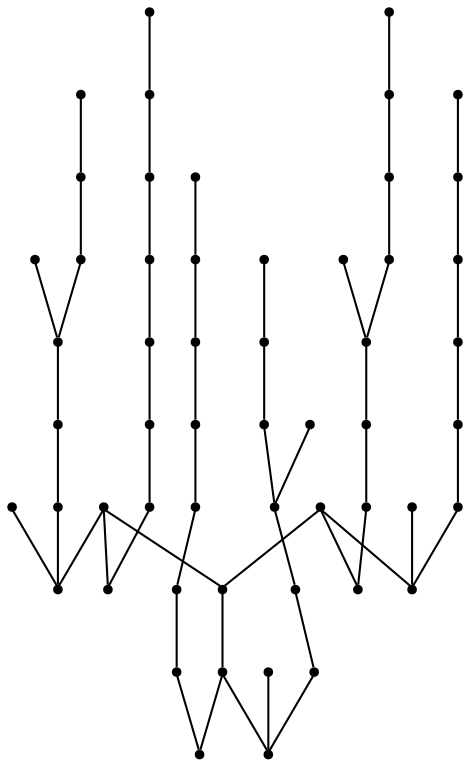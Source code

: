 graph {
  node [shape=point,comment="{\"directed\":false,\"doi\":\"10.1007/3-540-44541-2_35\",\"figure\":\"7\"}"]

  v0 [pos="1387.2500101725261,589.8273040309091"]
  v1 [pos="1334.2500050862632,589.8273040309091"]
  v2 [pos="1387.2500101725261,722.8272328232268"]
  v3 [pos="1334.2500050862632,722.8272328232268"]
  v4 [pos="1334.2500050862632,456.8272480820159"]
  v5 [pos="1334.2500050862632,509.82725316827896"]
  v6 [pos="1334.2500050862632,549.827278599594"]
  v7 [pos="1334.2500050862632,642.8273091171721"]
  v8 [pos="1334.2500050862632,682.8272709701995"]
  v9 [pos="1280.7500203450522,456.8272480820159"]
  v10 [pos="1227.750015258789,456.8272480820159"]
  v11 [pos="1280.7500203450522,775.8272379094899"]
  v12 [pos="1227.750015258789,722.8272328232268"]
  v13 [pos="1067.7500406901042,829.3272226507008"]
  v14 [pos="1227.750015258789,509.82725316827884"]
  v15 [pos="1227.750015258789,549.827278599594"]
  v16 [pos="1227.750015258789,589.8273040309091"]
  v17 [pos="1227.750015258789,642.8273091171721"]
  v18 [pos="1227.750015258789,682.8272709701995"]
  v19 [pos="1174.2500305175781,456.8272480820158"]
  v20 [pos="1121.2500254313152,456.8272480820159"]
  v21 [pos="1174.2500305175781,589.8273040309091"]
  v22 [pos="1121.2500254313152,589.8273040309091"]
  v23 [pos="1121.2500254313152,509.82725316827896"]
  v24 [pos="1121.2500254313152,549.827278599594"]
  v25 [pos="1121.2500254313152,642.8273091171721"]
  v26 [pos="1121.2500254313152,682.8272709701995"]
  v27 [pos="1121.2500254313152,722.8272328232268"]
  v28 [pos="1067.7500406901042,722.8272328232268"]
  v29 [pos="1014.7500356038413,722.8272328232268"]
  v30 [pos="1067.7500406901042,775.8272379094899"]
  v31 [pos="855.2499930063884,775.8272379094899"]
  v32 [pos="1014.7500356038413,456.8272480820159"]
  v33 [pos="1014.7500356038412,509.82725316827896"]
  v34 [pos="1014.7500356038412,549.827278599594"]
  v35 [pos="1014.7500356038413,589.8273040309091"]
  v36 [pos="1014.7500356038412,642.8273091171721"]
  v37 [pos="1014.7500356038412,682.8272709701995"]
  v38 [pos="961.2500190734864,456.8272480820158"]
  v39 [pos="908.2499980926515,456.8272480820159"]
  v40 [pos="908.2499980926515,509.82725316827896"]
  v41 [pos="908.2499980926515,549.827278599594"]
  v42 [pos="908.2499980926514,589.8273040309091"]
  v43 [pos="908.2499980926515,642.8273091171721"]
  v44 [pos="908.2499980926514,682.8272709701995"]
  v45 [pos="908.2499980926515,722.8272328232268"]
  v46 [pos="855.2499930063884,589.8273040309091"]
  v47 [pos="801.7499923706055,589.8273040309091"]
  v48 [pos="855.2499930063884,722.8272328232268"]
  v49 [pos="801.7499923706055,722.8272328232268"]
  v50 [pos="801.7499923706055,456.8272480820158"]
  v51 [pos="801.7499923706056,509.82725316827896"]
  v52 [pos="801.7499923706055,549.827278599594"]
  v53 [pos="801.7499923706055,642.8273091171721"]
  v54 [pos="801.7499923706055,682.8272709701995"]

  v0 -- v1 [id="-1",pos="1387.2500101725261,589.8273040309091 1334.2500050862632,589.8273040309091 1334.2500050862632,589.8273040309091 1334.2500050862632,589.8273040309091"]
  v53 -- v54 [id="-2",pos="801.7499923706055,642.8273091171721 801.7499923706055,682.8272709701995 801.7499923706055,682.8272709701995 801.7499923706055,682.8272709701995"]
  v54 -- v49 [id="-3",pos="801.7499923706055,682.8272709701995 801.7499923706055,722.8272328232268 801.7499923706055,722.8272328232268 801.7499923706055,722.8272328232268"]
  v47 -- v53 [id="-4",pos="801.7499923706055,589.8273040309091 801.7499923706055,642.8273091171721 801.7499923706055,642.8273091171721 801.7499923706055,642.8273091171721"]
  v51 -- v52 [id="-5",pos="801.7499923706056,509.82725316827896 801.7499923706055,549.827278599594 801.7499923706055,549.827278599594 801.7499923706055,549.827278599594"]
  v52 -- v47 [id="-6",pos="801.7499923706055,549.827278599594 801.7499923706055,589.8273040309091 801.7499923706055,589.8273040309091 801.7499923706055,589.8273040309091"]
  v50 -- v51 [id="-7",pos="801.7499923706055,456.8272480820158 801.7499923706056,509.82725316827896 801.7499923706056,509.82725316827896 801.7499923706056,509.82725316827896"]
  v31 -- v45 [id="-8",pos="855.2499930063884,775.8272379094899 908.2499980926515,722.8272328232268 908.2499980926515,722.8272328232268 908.2499980926515,722.8272328232268"]
  v31 -- v49 [id="-9",pos="855.2499930063884,775.8272379094899 801.7499923706055,722.8272328232268 801.7499923706055,722.8272328232268 801.7499923706055,722.8272328232268"]
  v48 -- v49 [id="-10",pos="855.2499930063884,722.8272328232268 801.7499923706055,722.8272328232268 801.7499923706055,722.8272328232268 801.7499923706055,722.8272328232268"]
  v46 -- v47 [id="-11",pos="855.2499930063884,589.8273040309091 801.7499923706055,589.8273040309091 801.7499923706055,589.8273040309091 801.7499923706055,589.8273040309091"]
  v43 -- v44 [id="-12",pos="908.2499980926515,642.8273091171721 908.2499980926514,682.8272709701995 908.2499980926514,682.8272709701995 908.2499980926514,682.8272709701995"]
  v44 -- v45 [id="-13",pos="908.2499980926514,682.8272709701995 908.2499980926515,722.8272328232268 908.2499980926515,722.8272328232268 908.2499980926515,722.8272328232268"]
  v42 -- v43 [id="-14",pos="908.2499980926514,589.8273040309091 908.2499980926515,642.8273091171721 908.2499980926515,642.8273091171721 908.2499980926515,642.8273091171721"]
  v40 -- v41 [id="-15",pos="908.2499980926515,509.82725316827896 908.2499980926515,549.827278599594 908.2499980926515,549.827278599594 908.2499980926515,549.827278599594"]
  v41 -- v42 [id="-16",pos="908.2499980926515,549.827278599594 908.2499980926514,589.8273040309091 908.2499980926514,589.8273040309091 908.2499980926514,589.8273040309091"]
  v39 -- v40 [id="-17",pos="908.2499980926515,456.8272480820159 908.2499980926515,509.82725316827896 908.2499980926515,509.82725316827896 908.2499980926515,509.82725316827896"]
  v38 -- v39 [id="-18",pos="961.2500190734864,456.8272480820158 908.2499980926515,456.8272480820159 908.2499980926515,456.8272480820159 908.2499980926515,456.8272480820159"]
  v36 -- v37 [id="-19",pos="1014.7500356038412,642.8273091171721 1014.7500356038412,682.8272709701995 1014.7500356038412,682.8272709701995 1014.7500356038412,682.8272709701995"]
  v37 -- v29 [id="-20",pos="1014.7500356038412,682.8272709701995 1014.7500356038413,722.8272328232268 1014.7500356038413,722.8272328232268 1014.7500356038413,722.8272328232268"]
  v35 -- v36 [id="-21",pos="1014.7500356038413,589.8273040309091 1014.7500356038412,642.8273091171721 1014.7500356038412,642.8273091171721 1014.7500356038412,642.8273091171721"]
  v33 -- v34 [id="-22",pos="1014.7500356038412,509.82725316827896 1014.7500356038412,549.827278599594 1014.7500356038412,549.827278599594 1014.7500356038412,549.827278599594"]
  v34 -- v35 [id="-23",pos="1014.7500356038412,549.827278599594 1014.7500356038413,589.8273040309091 1014.7500356038413,589.8273040309091 1014.7500356038413,589.8273040309091"]
  v32 -- v33 [id="-24",pos="1014.7500356038413,456.8272480820159 1014.7500356038412,509.82725316827896 1014.7500356038412,509.82725316827896 1014.7500356038412,509.82725316827896"]
  v13 -- v31 [id="-25",pos="1067.7500406901042,829.3272226507008 855.2499930063884,775.8272379094899 855.2499930063884,775.8272379094899 855.2499930063884,775.8272379094899"]
  v30 -- v13 [id="-26",pos="1067.7500406901042,775.8272379094899 1067.7500406901042,829.3272226507008 1067.7500406901042,829.3272226507008 1067.7500406901042,829.3272226507008"]
  v30 -- v29 [id="-27",pos="1067.7500406901042,775.8272379094899 1014.7500356038413,722.8272328232268 1014.7500356038413,722.8272328232268 1014.7500356038413,722.8272328232268"]
  v30 -- v27 [id="-28",pos="1067.7500406901042,775.8272379094899 1121.2500254313152,722.8272328232268 1121.2500254313152,722.8272328232268 1121.2500254313152,722.8272328232268"]
  v28 -- v29 [id="-29",pos="1067.7500406901042,722.8272328232268 1014.7500356038413,722.8272328232268 1014.7500356038413,722.8272328232268 1014.7500356038413,722.8272328232268"]
  v25 -- v26 [id="-30",pos="1121.2500254313152,642.8273091171721 1121.2500254313152,682.8272709701995 1121.2500254313152,682.8272709701995 1121.2500254313152,682.8272709701995"]
  v26 -- v27 [id="-31",pos="1121.2500254313152,682.8272709701995 1121.2500254313152,722.8272328232268 1121.2500254313152,722.8272328232268 1121.2500254313152,722.8272328232268"]
  v22 -- v25 [id="-32",pos="1121.2500254313152,589.8273040309091 1121.2500254313152,642.8273091171721 1121.2500254313152,642.8273091171721 1121.2500254313152,642.8273091171721"]
  v23 -- v24 [id="-33",pos="1121.2500254313152,509.82725316827896 1121.2500254313152,549.827278599594 1121.2500254313152,549.827278599594 1121.2500254313152,549.827278599594"]
  v24 -- v22 [id="-34",pos="1121.2500254313152,549.827278599594 1121.2500254313152,589.8273040309091 1121.2500254313152,589.8273040309091 1121.2500254313152,589.8273040309091"]
  v20 -- v23 [id="-35",pos="1121.2500254313152,456.8272480820159 1121.2500254313152,509.82725316827896 1121.2500254313152,509.82725316827896 1121.2500254313152,509.82725316827896"]
  v21 -- v22 [id="-36",pos="1174.2500305175781,589.8273040309091 1121.2500254313152,589.8273040309091 1121.2500254313152,589.8273040309091 1121.2500254313152,589.8273040309091"]
  v19 -- v20 [id="-37",pos="1174.2500305175781,456.8272480820158 1121.2500254313152,456.8272480820159 1121.2500254313152,456.8272480820159 1121.2500254313152,456.8272480820159"]
  v17 -- v18 [id="-38",pos="1227.750015258789,642.8273091171721 1227.750015258789,682.8272709701995 1227.750015258789,682.8272709701995 1227.750015258789,682.8272709701995"]
  v18 -- v12 [id="-39",pos="1227.750015258789,682.8272709701995 1227.750015258789,722.8272328232268 1227.750015258789,722.8272328232268 1227.750015258789,722.8272328232268"]
  v16 -- v17 [id="-40",pos="1227.750015258789,589.8273040309091 1227.750015258789,642.8273091171721 1227.750015258789,642.8273091171721 1227.750015258789,642.8273091171721"]
  v14 -- v15 [id="-41",pos="1227.750015258789,509.82725316827884 1227.750015258789,549.827278599594 1227.750015258789,549.827278599594 1227.750015258789,549.827278599594"]
  v15 -- v16 [id="-42",pos="1227.750015258789,549.827278599594 1227.750015258789,589.8273040309091 1227.750015258789,589.8273040309091 1227.750015258789,589.8273040309091"]
  v10 -- v14 [id="-43",pos="1227.750015258789,456.8272480820159 1227.750015258789,509.82725316827884 1227.750015258789,509.82725316827884 1227.750015258789,509.82725316827884"]
  v11 -- v13 [id="-44",pos="1280.7500203450522,775.8272379094899 1067.7500406901042,829.3272226507008 1067.7500406901042,829.3272226507008 1067.7500406901042,829.3272226507008"]
  v11 -- v3 [id="-45",pos="1280.7500203450522,775.8272379094899 1334.2500050862632,722.8272328232268 1334.2500050862632,722.8272328232268 1334.2500050862632,722.8272328232268"]
  v11 -- v12 [id="-46",pos="1280.7500203450522,775.8272379094899 1227.750015258789,722.8272328232268 1227.750015258789,722.8272328232268 1227.750015258789,722.8272328232268"]
  v9 -- v10 [id="-47",pos="1280.7500203450522,456.8272480820159 1227.750015258789,456.8272480820159 1227.750015258789,456.8272480820159 1227.750015258789,456.8272480820159"]
  v7 -- v8 [id="-48",pos="1334.2500050862632,642.8273091171721 1334.2500050862632,682.8272709701995 1334.2500050862632,682.8272709701995 1334.2500050862632,682.8272709701995"]
  v8 -- v3 [id="-49",pos="1334.2500050862632,682.8272709701995 1334.2500050862632,722.8272328232268 1334.2500050862632,722.8272328232268 1334.2500050862632,722.8272328232268"]
  v1 -- v7 [id="-50",pos="1334.2500050862632,589.8273040309091 1334.2500050862632,642.8273091171721 1334.2500050862632,642.8273091171721 1334.2500050862632,642.8273091171721"]
  v5 -- v6 [id="-51",pos="1334.2500050862632,509.82725316827896 1334.2500050862632,549.827278599594 1334.2500050862632,549.827278599594 1334.2500050862632,549.827278599594"]
  v6 -- v1 [id="-52",pos="1334.2500050862632,549.827278599594 1334.2500050862632,589.8273040309091 1334.2500050862632,589.8273040309091 1334.2500050862632,589.8273040309091"]
  v4 -- v5 [id="-53",pos="1334.2500050862632,456.8272480820159 1334.2500050862632,509.82725316827896 1334.2500050862632,509.82725316827896 1334.2500050862632,509.82725316827896"]
  v2 -- v3 [id="-54",pos="1387.2500101725261,722.8272328232268 1334.2500050862632,722.8272328232268 1334.2500050862632,722.8272328232268 1334.2500050862632,722.8272328232268"]
}